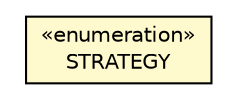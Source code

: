 #!/usr/local/bin/dot
#
# Class diagram 
# Generated by UMLGraph version R5_6-24-gf6e263 (http://www.umlgraph.org/)
#

digraph G {
	edge [fontname="Helvetica",fontsize=10,labelfontname="Helvetica",labelfontsize=10];
	node [fontname="Helvetica",fontsize=10,shape=plaintext];
	nodesep=0.25;
	ranksep=0.5;
	// com.orientechnologies.orient.core.cache.OCommandCache.STRATEGY
	c961609 [label=<<table title="com.orientechnologies.orient.core.cache.OCommandCache.STRATEGY" border="0" cellborder="1" cellspacing="0" cellpadding="2" port="p" bgcolor="lemonChiffon" href="./OCommandCache.STRATEGY.html">
		<tr><td><table border="0" cellspacing="0" cellpadding="1">
<tr><td align="center" balign="center"> &#171;enumeration&#187; </td></tr>
<tr><td align="center" balign="center"> STRATEGY </td></tr>
		</table></td></tr>
		</table>>, URL="./OCommandCache.STRATEGY.html", fontname="Helvetica", fontcolor="black", fontsize=10.0];
}

